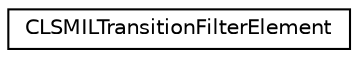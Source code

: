 digraph G
{
  edge [fontname="Helvetica",fontsize="10",labelfontname="Helvetica",labelfontsize="10"];
  node [fontname="Helvetica",fontsize="10",shape=record];
  rankdir="LR";
  Node1 [label="CLSMILTransitionFilterElement",height=0.2,width=0.4,color="black", fillcolor="white", style="filled",URL="$class_c_l_s_m_i_l_transition_filter_element.html"];
}

